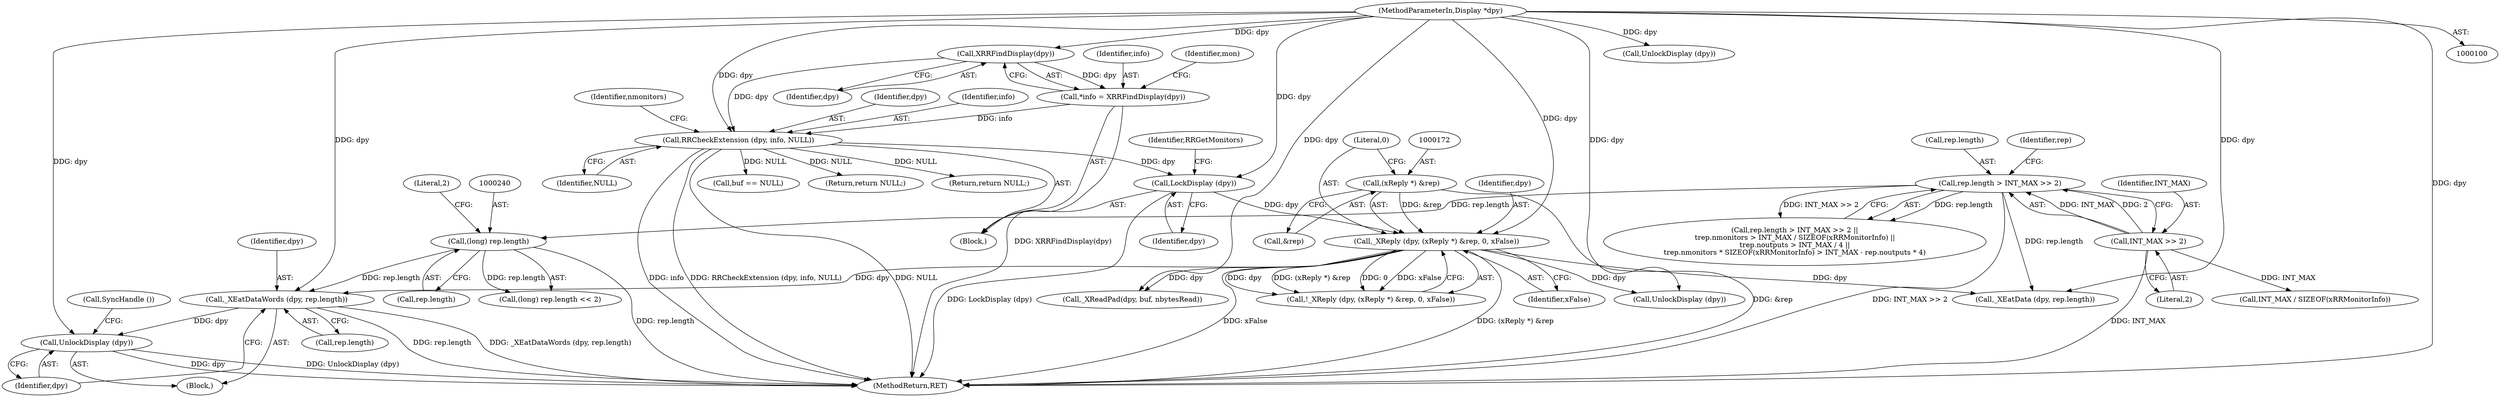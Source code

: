 digraph "0_libXrandr_a0df3e1c7728205e5c7650b2e6dce684139254a6@pointer" {
"1000289" [label="(Call,_XEatDataWords (dpy, rep.length))"];
"1000169" [label="(Call,_XReply (dpy, (xReply *) &rep, 0, xFalse))"];
"1000138" [label="(Call,LockDisplay (dpy))"];
"1000129" [label="(Call,RRCheckExtension (dpy, info, NULL))"];
"1000109" [label="(Call,XRRFindDisplay(dpy))"];
"1000101" [label="(MethodParameterIn,Display *dpy)"];
"1000107" [label="(Call,*info = XRRFindDisplay(dpy))"];
"1000171" [label="(Call,(xReply *) &rep)"];
"1000239" [label="(Call,(long) rep.length)"];
"1000187" [label="(Call,rep.length > INT_MAX >> 2)"];
"1000191" [label="(Call,INT_MAX >> 2)"];
"1000294" [label="(Call,UnlockDisplay (dpy))"];
"1000109" [label="(Call,XRRFindDisplay(dpy))"];
"1000284" [label="(Block,)"];
"1000169" [label="(Call,_XReply (dpy, (xReply *) &rep, 0, xFalse))"];
"1000193" [label="(Literal,2)"];
"1000186" [label="(Call,rep.length > INT_MAX >> 2 ||\n\trep.nmonitors > INT_MAX / SIZEOF(xRRMonitorInfo) ||\n\trep.noutputs > INT_MAX / 4 ||\n\trep.nmonitors * SIZEOF(xRRMonitorInfo) > INT_MAX - rep.noutputs * 4)"];
"1000197" [label="(Identifier,rep)"];
"1000296" [label="(Call,SyncHandle ())"];
"1000176" [label="(Identifier,xFalse)"];
"1000173" [label="(Call,&rep)"];
"1000178" [label="(Call,UnlockDisplay (dpy))"];
"1000239" [label="(Call,(long) rep.length)"];
"1000191" [label="(Call,INT_MAX >> 2)"];
"1000278" [label="(Call,buf == NULL)"];
"1000105" [label="(Block,)"];
"1000291" [label="(Call,rep.length)"];
"1000130" [label="(Identifier,dpy)"];
"1000108" [label="(Identifier,info)"];
"1000463" [label="(MethodReturn,RET)"];
"1000126" [label="(Identifier,mon)"];
"1000138" [label="(Call,LockDisplay (dpy))"];
"1000175" [label="(Literal,0)"];
"1000192" [label="(Identifier,INT_MAX)"];
"1000101" [label="(MethodParameterIn,Display *dpy)"];
"1000131" [label="(Identifier,info)"];
"1000244" [label="(Literal,2)"];
"1000187" [label="(Call,rep.length > INT_MAX >> 2)"];
"1000132" [label="(Identifier,NULL)"];
"1000129" [label="(Call,RRCheckExtension (dpy, info, NULL))"];
"1000135" [label="(Identifier,nmonitors)"];
"1000231" [label="(Call,UnlockDisplay (dpy))"];
"1000139" [label="(Identifier,dpy)"];
"1000294" [label="(Call,UnlockDisplay (dpy))"];
"1000241" [label="(Call,rep.length)"];
"1000199" [label="(Call,INT_MAX / SIZEOF(xRRMonitorInfo))"];
"1000170" [label="(Identifier,dpy)"];
"1000107" [label="(Call,*info = XRRFindDisplay(dpy))"];
"1000110" [label="(Identifier,dpy)"];
"1000234" [label="(Return,return NULL;)"];
"1000168" [label="(Call,!_XReply (dpy, (xReply *) &rep, 0, xFalse))"];
"1000188" [label="(Call,rep.length)"];
"1000289" [label="(Call,_XEatDataWords (dpy, rep.length))"];
"1000181" [label="(Return,return NULL;)"];
"1000299" [label="(Call,_XReadPad(dpy, buf, nbytesRead))"];
"1000238" [label="(Call,(long) rep.length << 2)"];
"1000141" [label="(Identifier,RRGetMonitors)"];
"1000226" [label="(Call,_XEatData (dpy, rep.length))"];
"1000171" [label="(Call,(xReply *) &rep)"];
"1000295" [label="(Identifier,dpy)"];
"1000290" [label="(Identifier,dpy)"];
"1000289" -> "1000284"  [label="AST: "];
"1000289" -> "1000291"  [label="CFG: "];
"1000290" -> "1000289"  [label="AST: "];
"1000291" -> "1000289"  [label="AST: "];
"1000295" -> "1000289"  [label="CFG: "];
"1000289" -> "1000463"  [label="DDG: rep.length"];
"1000289" -> "1000463"  [label="DDG: _XEatDataWords (dpy, rep.length)"];
"1000169" -> "1000289"  [label="DDG: dpy"];
"1000101" -> "1000289"  [label="DDG: dpy"];
"1000239" -> "1000289"  [label="DDG: rep.length"];
"1000289" -> "1000294"  [label="DDG: dpy"];
"1000169" -> "1000168"  [label="AST: "];
"1000169" -> "1000176"  [label="CFG: "];
"1000170" -> "1000169"  [label="AST: "];
"1000171" -> "1000169"  [label="AST: "];
"1000175" -> "1000169"  [label="AST: "];
"1000176" -> "1000169"  [label="AST: "];
"1000168" -> "1000169"  [label="CFG: "];
"1000169" -> "1000463"  [label="DDG: xFalse"];
"1000169" -> "1000463"  [label="DDG: (xReply *) &rep"];
"1000169" -> "1000168"  [label="DDG: dpy"];
"1000169" -> "1000168"  [label="DDG: (xReply *) &rep"];
"1000169" -> "1000168"  [label="DDG: 0"];
"1000169" -> "1000168"  [label="DDG: xFalse"];
"1000138" -> "1000169"  [label="DDG: dpy"];
"1000101" -> "1000169"  [label="DDG: dpy"];
"1000171" -> "1000169"  [label="DDG: &rep"];
"1000169" -> "1000178"  [label="DDG: dpy"];
"1000169" -> "1000226"  [label="DDG: dpy"];
"1000169" -> "1000299"  [label="DDG: dpy"];
"1000138" -> "1000105"  [label="AST: "];
"1000138" -> "1000139"  [label="CFG: "];
"1000139" -> "1000138"  [label="AST: "];
"1000141" -> "1000138"  [label="CFG: "];
"1000138" -> "1000463"  [label="DDG: LockDisplay (dpy)"];
"1000129" -> "1000138"  [label="DDG: dpy"];
"1000101" -> "1000138"  [label="DDG: dpy"];
"1000129" -> "1000105"  [label="AST: "];
"1000129" -> "1000132"  [label="CFG: "];
"1000130" -> "1000129"  [label="AST: "];
"1000131" -> "1000129"  [label="AST: "];
"1000132" -> "1000129"  [label="AST: "];
"1000135" -> "1000129"  [label="CFG: "];
"1000129" -> "1000463"  [label="DDG: NULL"];
"1000129" -> "1000463"  [label="DDG: RRCheckExtension (dpy, info, NULL)"];
"1000129" -> "1000463"  [label="DDG: info"];
"1000109" -> "1000129"  [label="DDG: dpy"];
"1000101" -> "1000129"  [label="DDG: dpy"];
"1000107" -> "1000129"  [label="DDG: info"];
"1000129" -> "1000181"  [label="DDG: NULL"];
"1000129" -> "1000234"  [label="DDG: NULL"];
"1000129" -> "1000278"  [label="DDG: NULL"];
"1000109" -> "1000107"  [label="AST: "];
"1000109" -> "1000110"  [label="CFG: "];
"1000110" -> "1000109"  [label="AST: "];
"1000107" -> "1000109"  [label="CFG: "];
"1000109" -> "1000107"  [label="DDG: dpy"];
"1000101" -> "1000109"  [label="DDG: dpy"];
"1000101" -> "1000100"  [label="AST: "];
"1000101" -> "1000463"  [label="DDG: dpy"];
"1000101" -> "1000178"  [label="DDG: dpy"];
"1000101" -> "1000226"  [label="DDG: dpy"];
"1000101" -> "1000231"  [label="DDG: dpy"];
"1000101" -> "1000294"  [label="DDG: dpy"];
"1000101" -> "1000299"  [label="DDG: dpy"];
"1000107" -> "1000105"  [label="AST: "];
"1000108" -> "1000107"  [label="AST: "];
"1000126" -> "1000107"  [label="CFG: "];
"1000107" -> "1000463"  [label="DDG: XRRFindDisplay(dpy)"];
"1000171" -> "1000173"  [label="CFG: "];
"1000172" -> "1000171"  [label="AST: "];
"1000173" -> "1000171"  [label="AST: "];
"1000175" -> "1000171"  [label="CFG: "];
"1000171" -> "1000463"  [label="DDG: &rep"];
"1000239" -> "1000238"  [label="AST: "];
"1000239" -> "1000241"  [label="CFG: "];
"1000240" -> "1000239"  [label="AST: "];
"1000241" -> "1000239"  [label="AST: "];
"1000244" -> "1000239"  [label="CFG: "];
"1000239" -> "1000463"  [label="DDG: rep.length"];
"1000239" -> "1000238"  [label="DDG: rep.length"];
"1000187" -> "1000239"  [label="DDG: rep.length"];
"1000187" -> "1000186"  [label="AST: "];
"1000187" -> "1000191"  [label="CFG: "];
"1000188" -> "1000187"  [label="AST: "];
"1000191" -> "1000187"  [label="AST: "];
"1000197" -> "1000187"  [label="CFG: "];
"1000186" -> "1000187"  [label="CFG: "];
"1000187" -> "1000463"  [label="DDG: INT_MAX >> 2"];
"1000187" -> "1000186"  [label="DDG: rep.length"];
"1000187" -> "1000186"  [label="DDG: INT_MAX >> 2"];
"1000191" -> "1000187"  [label="DDG: INT_MAX"];
"1000191" -> "1000187"  [label="DDG: 2"];
"1000187" -> "1000226"  [label="DDG: rep.length"];
"1000191" -> "1000193"  [label="CFG: "];
"1000192" -> "1000191"  [label="AST: "];
"1000193" -> "1000191"  [label="AST: "];
"1000191" -> "1000463"  [label="DDG: INT_MAX"];
"1000191" -> "1000199"  [label="DDG: INT_MAX"];
"1000294" -> "1000284"  [label="AST: "];
"1000294" -> "1000295"  [label="CFG: "];
"1000295" -> "1000294"  [label="AST: "];
"1000296" -> "1000294"  [label="CFG: "];
"1000294" -> "1000463"  [label="DDG: UnlockDisplay (dpy)"];
"1000294" -> "1000463"  [label="DDG: dpy"];
}
